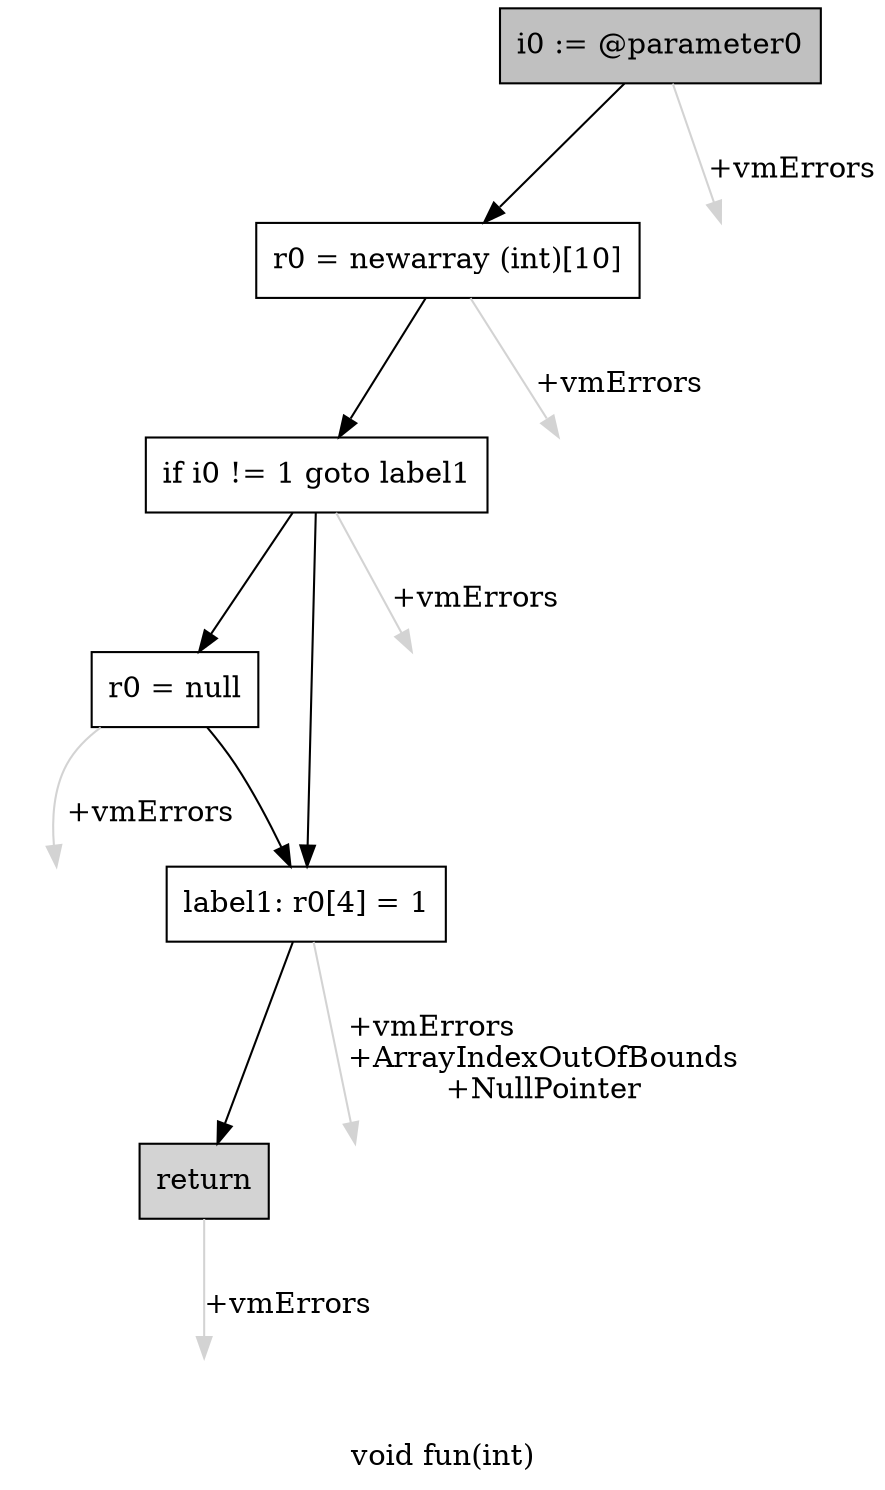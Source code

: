 digraph "void fun(int)" {
    label="void fun(int)";
    node [shape=box];
    "0" [style=filled,fillcolor=gray,label="i0 := @parameter0",];
    "1" [label="r0 = newarray (int)[10]",];
    "0"->"1" [color=black,];
    "6" [style=invis,label="Esc",];
    "0"->"6" [color=lightgray,label="\l+vmErrors",];
    "2" [label="if i0 != 1 goto label1",];
    "1"->"2" [color=black,];
    "7" [style=invis,label="Esc",];
    "1"->"7" [color=lightgray,label="\l+vmErrors",];
    "3" [label="r0 = null",];
    "2"->"3" [color=black,];
    "4" [label="label1: r0[4] = 1",];
    "2"->"4" [color=black,];
    "8" [style=invis,label="Esc",];
    "2"->"8" [color=lightgray,label="\l+vmErrors",];
    "3"->"4" [color=black,];
    "9" [style=invis,label="Esc",];
    "3"->"9" [color=lightgray,label="\l+vmErrors",];
    "5" [style=filled,fillcolor=lightgray,label="return",];
    "4"->"5" [color=black,];
    "10" [style=invis,label="Esc",];
    "4"->"10" [color=lightgray,label="\l+vmErrors\l+ArrayIndexOutOfBounds\l+NullPointer",];
    "11" [style=invis,label="Esc",];
    "5"->"11" [color=lightgray,label="\l+vmErrors",];
}
